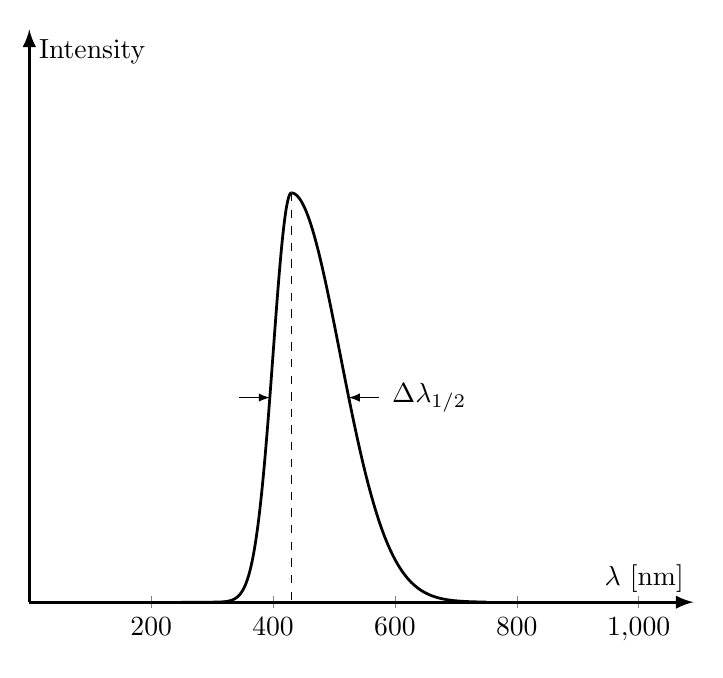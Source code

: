 \begin{tikzpicture}
\usetikzlibrary{arrows.meta}
%\pgfplotsset{compat=newest}
\begin{axis}[
axis lines=center,
ytick=\empty,
xlabel={$\lambda$ [nm]},
ylabel={Intensity},
xmin=0,xmax=1090,ymax=1.4,
xmajorgrids=false,
clip=false,
inner axis line style={-latex,very thick},
scale only axis=true,
%height=200pt,
%width=400pt,
]
\addplot[line width=1pt,samples=300,domain=250:430]
{exp(-(x-430)^2/(2*30^2))};
\addplot[line width=1pt,samples=300,domain=430:750]
{exp(-(x-430)^2/(2*80^2))};
\draw[latex-] (axis cs:394.67,0.5) -- +(axis cs:-50,0);
\draw[latex-] (axis cs:524.19,0.5) -- node[right]{$\ \ \Delta \lambda_{1/2}$} +(axis cs:50,0);
\draw [dashed] (axis cs:430,1) -- +(0,-1);
\end{axis}
\end{tikzpicture}
